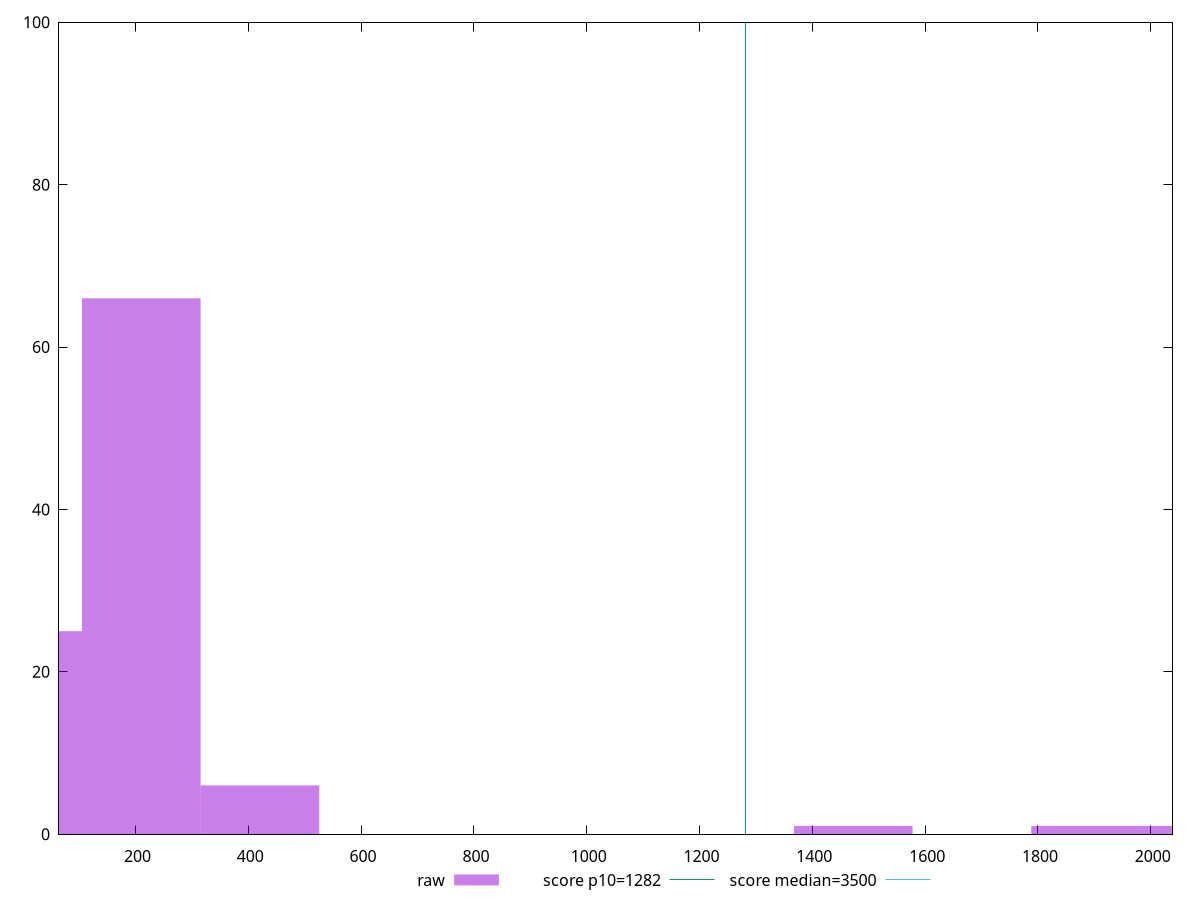 reset

$raw <<EOF
1472.5535683286123 1
1893.2831592796445 1
2103.6479547551603 1
210.36479547551605 66
0 25
420.7295909510321 6
EOF

set key outside below
set boxwidth 210.36479547551605
set xrange [64.49600000000001:2038.5079999999991]
set yrange [0:100]
set trange [0:100]
set style fill transparent solid 0.5 noborder

set parametric
set terminal svg size 640, 490 enhanced background rgb 'white'
set output "report/report_00029_2021-02-24T13-36-40.390Z/bootup-time/samples/agenda/raw/histogram.svg"

plot $raw title "raw" with boxes, \
     1282,t title "score p10=1282", \
     3500,t title "score median=3500"

reset
